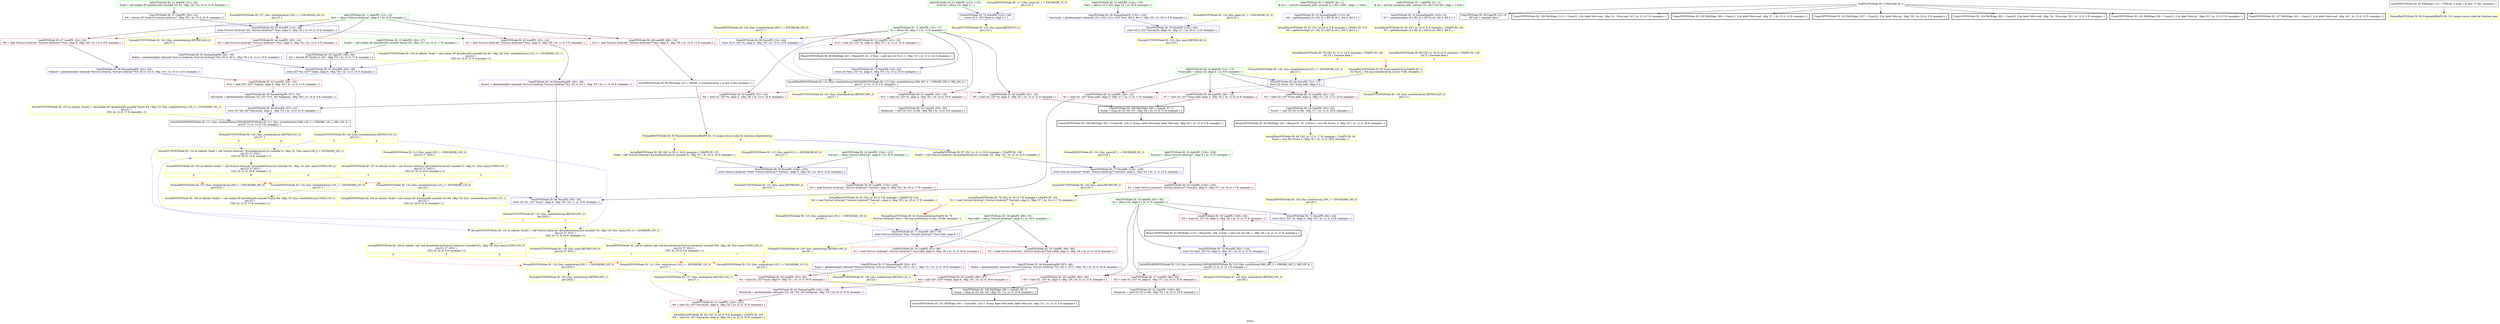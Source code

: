 digraph "SVFG" {
	label="SVFG";

	Node0x62526d8bfd40 [shape=record,color=yellow,penwidth=2,label="{ActualOUTSVFGNode ID: 154 at callsite:   %call = call noalias i8* @malloc(i64 noundef 16) #4, !dbg !26 \{fun: createIntArray\}12V_2 = CSCHI(MR_12V_1)\npts\{22 \}\nCS[\{ ln: 10  cl: 21  fl: example.c \}]}"];
	Node0x62526d8bfd40 -> Node0x62526d8b2cd0[style=dashed];
	Node0x62526d8bfb50 [shape=record,color=yellow,penwidth=2,label="{ActualOUTSVFGNode ID: 153 at callsite:   %call2 = call noalias i8* @malloc(i64 noundef %mul) #4, !dbg !33 \{fun: createIntArray\}14V_2 = CSCHI(MR_14V_1)\npts\{37 \}\nCS[\{ ln: 12  cl: 17  fl: example.c \}]}"];
	Node0x62526d8bfb50 -> Node0x62526d8840c0[style=dashed];
	Node0x62526d8bf930 [shape=record,color=yellow,penwidth=2,label="{ActualOUTSVFGNode ID: 152 at callsite:   %call = call %struct.IntArray* @createIntArray(i32 noundef 5), !dbg !31 \{fun: main\}10V_2 = CSCHI(MR_10V_1)\npts\{22 37 2022 \}\nCS[\{ ln: 30  cl: 24  fl: example.c \}]}"];
	Node0x62526d8bf930 -> Node0x62526d8be910[style=dashed];
	Node0x62526d8bf6a0 [shape=record,color=yellow,penwidth=2,label="{ActualOUTSVFGNode ID: 151 at callsite:   %call1 = call %struct.IntArray* @createIntArray(i32 noundef 10), !dbg !34 \{fun: main\}10V_3 = CSCHI(MR_10V_2)\npts\{22 37 2022 \}\nCS[\{ ln: 31  cl: 24  fl: example.c \}]}"];
	Node0x62526d8bf6a0 -> Node0x62526d8bd220[style=dashed];
	Node0x62526d8bf6a0 -> Node0x62526d8bed50[style=dashed];
	Node0x62526d8bf6a0 -> Node0x62526d8bf2f0[style=dashed];
	Node0x62526d8bf4e0 [shape=record,color=yellow,penwidth=2,label="{ActualINSVFGNode ID: 150 at callsite:   %call = call noalias i8* @malloc(i64 noundef 16) #4, !dbg !26 \{fun: createIntArray\}CSMU(12V_1)\npts\{22 \}\nCS[\{ ln: 10  cl: 21  fl: example.c \}]}"];
	Node0x62526d8bf2f0 [shape=record,color=yellow,penwidth=2,label="{ActualINSVFGNode ID: 149 at callsite:   call void @useIntArray(%struct.IntArray* noundef %0), !dbg !36 \{fun: main\}CSMU(10V_3)\npts\{22 37 2022 \}\nCS[\{ ln: 33  cl: 5  fl: example.c \}]|{<s0>7|<s1>7|<s2>7}}"];
	Node0x62526d8bf2f0:s0 -> Node0x62526d8bb880[style=dashed,color=red];
	Node0x62526d8bf2f0:s1 -> Node0x62526d8bbd70[style=dashed,color=red];
	Node0x62526d8bf2f0:s2 -> Node0x62526d8bbef0[style=dashed,color=red];
	Node0x62526d8bf130 [shape=record,color=yellow,penwidth=2,label="{ActualINSVFGNode ID: 148 at callsite:   %call2 = call noalias i8* @malloc(i64 noundef %mul) #4, !dbg !33 \{fun: createIntArray\}CSMU(14V_1)\npts\{37 \}\nCS[\{ ln: 12  cl: 17  fl: example.c \}]}"];
	Node0x62526d8bef40 [shape=record,color=yellow,penwidth=2,label="{ActualINSVFGNode ID: 147 at callsite:   %call = call %struct.IntArray* @createIntArray(i32 noundef 5), !dbg !31 \{fun: main\}CSMU(10V_1)\npts\{22 37 2022 \}\nCS[\{ ln: 30  cl: 24  fl: example.c \}]|{<s0>5|<s1>5|<s2>5}}"];
	Node0x62526d8bef40:s0 -> Node0x62526d8bc070[style=dashed,color=red];
	Node0x62526d8bef40:s1 -> Node0x62526d8bc260[style=dashed,color=red];
	Node0x62526d8bef40:s2 -> Node0x62526d8bc3e0[style=dashed,color=red];
	Node0x62526d8bed50 [shape=record,color=yellow,penwidth=2,label="{ActualINSVFGNode ID: 146 at callsite:   call void @useIntArray(%struct.IntArray* noundef %1), !dbg !38 \{fun: main\}CSMU(10V_3)\npts\{22 37 2022 \}\nCS[\{ ln: 34  cl: 5  fl: example.c \}]|{<s0>8|<s1>8|<s2>8}}"];
	Node0x62526d8bed50:s0 -> Node0x62526d8bb880[style=dashed,color=red];
	Node0x62526d8bed50:s1 -> Node0x62526d8bbd70[style=dashed,color=red];
	Node0x62526d8bed50:s2 -> Node0x62526d8bbef0[style=dashed,color=red];
	Node0x62526d8be910 [shape=record,color=yellow,penwidth=2,label="{ActualINSVFGNode ID: 145 at callsite:   %call1 = call %struct.IntArray* @createIntArray(i32 noundef 10), !dbg !34 \{fun: main\}CSMU(10V_2)\npts\{22 37 2022 \}\nCS[\{ ln: 31  cl: 24  fl: example.c \}]|{<s0>6|<s1>6|<s2>6}}"];
	Node0x62526d8be910:s0 -> Node0x62526d8bc070[style=dashed,color=red];
	Node0x62526d8be910:s1 -> Node0x62526d8bc260[style=dashed,color=red];
	Node0x62526d8be910:s2 -> Node0x62526d8bc3e0[style=dashed,color=red];
	Node0x62526d8be7c0 [shape=record,color=yellow,penwidth=2,label="{FormalOUTSVFGNode ID: 144 \{fun: createIntArray\}RETMU(22V_2)\npts\{13 \}\n}"];
	Node0x62526d8be670 [shape=record,color=yellow,penwidth=2,label="{FormalOUTSVFGNode ID: 143 \{fun: createIntArray\}RETMU(24V_2)\npts\{15 \}\n}"];
	Node0x62526d8be520 [shape=record,color=yellow,penwidth=2,label="{FormalOUTSVFGNode ID: 142 \{fun: createIntArray\}RETMU(20V_2)\npts\{2022 \}\n|{<s0>5|<s1>6}}"];
	Node0x62526d8be520:s0 -> Node0x62526d8bf930[style=dashed,color=blue];
	Node0x62526d8be520:s1 -> Node0x62526d8bf6a0[style=dashed,color=blue];
	Node0x62526d8be3d0 [shape=record,color=yellow,penwidth=2,label="{FormalOUTSVFGNode ID: 141 \{fun: createIntArray\}RETMU(26V_3)\npts\{17 \}\n}"];
	Node0x62526d8be280 [shape=record,color=yellow,penwidth=2,label="{FormalOUTSVFGNode ID: 140 \{fun: createIntArray\}RETMU(12V_3)\npts\{22 \}\n|{<s0>5|<s1>6}}"];
	Node0x62526d8be280:s0 -> Node0x62526d8bf930[style=dashed,color=blue];
	Node0x62526d8be280:s1 -> Node0x62526d8bf6a0[style=dashed,color=blue];
	Node0x62526d8be0c0 [shape=record,color=yellow,penwidth=2,label="{FormalOUTSVFGNode ID: 139 \{fun: createIntArray\}RETMU(14V_3)\npts\{37 \}\n|{<s0>5|<s1>6}}"];
	Node0x62526d8be0c0:s0 -> Node0x62526d8bf930[style=dashed,color=blue];
	Node0x62526d8be0c0:s1 -> Node0x62526d8bf6a0[style=dashed,color=blue];
	Node0x62526d8bdf70 [shape=record,color=yellow,penwidth=2,label="{FormalOUTSVFGNode ID: 138 \{fun: useIntArray\}RETMU(12V_1)\npts\{22 \}\n}"];
	Node0x62526d8bde20 [shape=record,color=yellow,penwidth=2,label="{FormalOUTSVFGNode ID: 137 \{fun: useIntArray\}RETMU(14V_1)\npts\{37 \}\n}"];
	Node0x62526d8bdcd0 [shape=record,color=yellow,penwidth=2,label="{FormalOUTSVFGNode ID: 136 \{fun: useIntArray\}RETMU(16V_2)\npts\{81 \}\n}"];
	Node0x62526d8bdb80 [shape=record,color=yellow,penwidth=2,label="{FormalOUTSVFGNode ID: 135 \{fun: useIntArray\}RETMU(18V_3)\npts\{83 \}\n}"];
	Node0x62526d8bd9c0 [shape=record,color=yellow,penwidth=2,label="{FormalOUTSVFGNode ID: 134 \{fun: useIntArray\}RETMU(20V_1)\npts\{2022 \}\n}"];
	Node0x62526d8bd870 [shape=record,color=yellow,penwidth=2,label="{FormalOUTSVFGNode ID: 133 \{fun: main\}RETMU(2V_2)\npts\{123 \}\n}"];
	Node0x62526d8bd720 [shape=record,color=yellow,penwidth=2,label="{FormalOUTSVFGNode ID: 132 \{fun: main\}RETMU(4V_2)\npts\{125 \}\n}"];
	Node0x62526d8bd5d0 [shape=record,color=yellow,penwidth=2,label="{FormalOUTSVFGNode ID: 131 \{fun: main\}RETMU(6V_2)\npts\{127 \}\n}"];
	Node0x62526d8bd480 [shape=record,color=yellow,penwidth=2,label="{FormalOUTSVFGNode ID: 130 \{fun: main\}RETMU(8V_2)\npts\{129 \}\n}"];
	Node0x62526d8bd220 [shape=record,color=yellow,penwidth=2,label="{FormalOUTSVFGNode ID: 129 \{fun: main\}RETMU(10V_3)\npts\{22 37 2022 \}\n}"];
	Node0x62526d8bd070 [shape=record,color=yellow,penwidth=2,label="{FormalINSVFGNode ID: 128 \{fun: createIntArray\}22V_1 = ENCHI(MR_22V_0)\npts\{13 \}\n}"];
	Node0x62526d8bd070 -> Node0x62526d8b2940[style=dashed];
	Node0x62526d8bc6e0 [shape=record,color=yellow,penwidth=2,label="{FormalINSVFGNode ID: 127 \{fun: createIntArray\}24V_1 = ENCHI(MR_24V_0)\npts\{15 \}\n}"];
	Node0x62526d8bc6e0 -> Node0x62526d8b2a70[style=dashed];
	Node0x62526d8b1500 [shape=record,color=red,label="{LoadVFGNode ID: 58 LoadPE: [109\<--82]  \n   %8 = load i32, i32* %i, align 4, !dbg !40 \{ ln: 21  cl: 37  fl: example.c \}}"];
	Node0x62526d8b1500 -> Node0x62526d8b55c0[style=solid];
	Node0x62526d8b13a0 [shape=record,color=red,label="{LoadVFGNode ID: 57 LoadPE: [99\<--82]  \n   %5 = load i32, i32* %i, align 4, !dbg !37 \{ ln: 22  cl: 33  fl: example.c \}}"];
	Node0x62526d8b13a0 -> Node0x62526d8aefe0[style=solid];
	Node0x62526d8b1240 [shape=record,color=red,label="{LoadVFGNode ID: 56 LoadPE: [90\<--82]  \n   %0 = load i32, i32* %i, align 4, !dbg !28 \{ ln: 21  cl: 21  fl: example.c \}}"];
	Node0x62526d8b1240 -> Node0x62526d8b6f40[style=solid];
	Node0x62526d8b10e0 [shape=record,color=red,label="{LoadVFGNode ID: 55 LoadPE: [96\<--80]  \n   %3 = load %struct.IntArray*, %struct.IntArray** %arr.addr, align 8, !dbg !34 \{ ln: 22  cl: 23  fl: example.c \}}"];
	Node0x62526d8b10e0 -> Node0x62526d8af980[style=solid];
	Node0x62526d8b0f80 [shape=record,color=red,label="{LoadVFGNode ID: 54 LoadPE: [91\<--80]  \n   %1 = load %struct.IntArray*, %struct.IntArray** %arr.addr, align 8, !dbg !30 \{ ln: 21  cl: 25  fl: example.c \}}"];
	Node0x62526d8b0f80 -> Node0x62526d8af820[style=solid];
	Node0x62526d8b0e20 [shape=record,color=red,label="{LoadVFGNode ID: 53 LoadPE: [54\<--53]  \n   %10 = load i32*, i32** %data4, align 8, !dbg !49 \{ ln: 14  cl: 14  fl: example.c \}}"];
	Node0x62526d8b0e20 -> Node0x62526d8afc40[style=solid];
	Node0x62526d8b0cc0 [shape=record,color=red,label="{LoadVFGNode ID: 52 LoadPE: [61\<--16]  \n   %12 = load i32, i32* %i, align 4, !dbg !53 \{ ln: 13  cl: 32  fl: example.c \}}"];
	Node0x62526d8b0cc0 -> Node0x62526d8b5890[style=solid];
	Node0x62526d8b0b60 [shape=record,color=red,label="{LoadVFGNode ID: 51 LoadPE: [55\<--16]  \n   %11 = load i32, i32* %i, align 4, !dbg !50 \{ ln: 14  cl: 19  fl: example.c \}}"];
	Node0x62526d8b0b60 -> Node0x62526d8aeca0[style=solid];
	Node0x62526d8b0a00 [shape=record,color=red,label="{LoadVFGNode ID: 50 LoadPE: [51\<--16]  \n   %8 = load i32, i32* %i, align 4, !dbg !46 \{ ln: 14  cl: 24  fl: example.c \}}"];
	Node0x62526d8b0a00 -> Node0x62526d8b2f30[style=solid];
	Node0x62526d8b08a0 [shape=record,color=red,label="{LoadVFGNode ID: 49 LoadPE: [47\<--16]  \n   %6 = load i32, i32* %i, align 4, !dbg !41 \{ ln: 13  cl: 21  fl: example.c \}}"];
	Node0x62526d8b08a0 -> Node0x62526d8b7210[style=solid];
	Node0x62526d8b0740 [shape=record,color=red,label="{LoadVFGNode ID: 48 LoadPE: [66\<--14]  \n   %13 = load %struct.IntArray*, %struct.IntArray** %arr, align 8, !dbg !58 \{ ln: 16  cl: 12  fl: example.c \}}"];
	Node0x62526d8b0740 -> Node0x62526d8b52b0[style=solid];
	Node0x62526d8b05e0 [shape=record,color=red,label="{LoadVFGNode ID: 47 LoadPE: [52\<--14]  \n   %9 = load %struct.IntArray*, %struct.IntArray** %arr, align 8, !dbg !48 \{ ln: 14  cl: 9  fl: example.c \}}"];
	Node0x62526d8b05e0 -> Node0x62526d8af6c0[style=solid];
	Node0x62526d8b0480 [shape=record,color=red,label="{LoadVFGNode ID: 46 LoadPE: [39\<--14]  \n   %5 = load %struct.IntArray*, %struct.IntArray** %arr, align 8, !dbg !34 \{ ln: 12  cl: 5  fl: example.c \}}"];
	Node0x62526d8b0480 -> Node0x62526d8af560[style=solid];
	Node0x62526d8b0320 [shape=record,color=red,label="{LoadVFGNode ID: 45 LoadPE: [29\<--14]  \n   %2 = load %struct.IntArray*, %struct.IntArray** %arr, align 8, !dbg !28 \{ ln: 11  cl: 5  fl: example.c \}}"];
	Node0x62526d8b0320 -> Node0x62526d8af400[style=solid];
	Node0x62526d8b01c0 [shape=record,color=red,label="{LoadVFGNode ID: 44 LoadPE: [48\<--12]  \n   %7 = load i32, i32* %size.addr, align 4, !dbg !43 \{ ln: 13  cl: 25  fl: example.c \}}"];
	Node0x62526d8b01c0 -> Node0x62526d8b7210[style=solid];
	Node0x62526d8b0060 [shape=record,color=red,label="{LoadVFGNode ID: 43 LoadPE: [32\<--12]  \n   %3 = load i32, i32* %size.addr, align 4, !dbg !31 \{ ln: 12  cl: 24  fl: example.c \}}"];
	Node0x62526d8b0060 -> Node0x62526d8ae800[style=solid];
	Node0x62526d8aff00 [shape=record,color=red,label="{LoadVFGNode ID: 42 LoadPE: [28\<--12]  \n   %1 = load i32, i32* %size.addr, align 4, !dbg !27 \{ ln: 11  cl: 17  fl: example.c \}}"];
	Node0x62526d8aff00 -> Node0x62526d8b2ba0[style=solid];
	Node0x62526d8afda0 [shape=record,color=purple,label="{GepVFGNode ID: 41 VariantGepPE: [101\<--98]  \n   %arrayidx = getelementptr inbounds i32, i32* %4, i64 %idxprom, !dbg !34 \{ ln: 22  cl: 23  fl: example.c \}}"];
	Node0x62526d8afda0 -> Node0x62526d8b2520[style=solid];
	Node0x62526d8afc40 [shape=record,color=purple,label="{GepVFGNode ID: 40 VariantGepPE: [57\<--54]  \n   %arrayidx = getelementptr inbounds i32, i32* %10, i64 %idxprom, !dbg !48 \{ ln: 14  cl: 9  fl: example.c \}}"];
	Node0x62526d8afc40 -> Node0x62526d8b2f30[style=solid];
	Node0x62526d8afae0 [shape=record,color=purple,label="{GepVFGNode ID: 39 NormalGepPE: [132\<--124]  \n   %arrayidx = getelementptr inbounds [10 x i32], [10 x i32]* %arr, i64 0, i64 0, !dbg !20 \{ ln: 29  cl: 5  fl: example.c \}}"];
	Node0x62526d8afae0 -> Node0x62526d8b3650[style=solid];
	Node0x62526d8af980 [shape=record,color=purple,label="{GepVFGNode ID: 38 NormalGepPE: [97\<--96]  \n   %data = getelementptr inbounds %struct.IntArray, %struct.IntArray* %3, i32 0, i32 0, !dbg !36 \{ ln: 22  cl: 28  fl: example.c \}}"];
	Node0x62526d8af980 -> Node0x62526d8b1fc0[style=solid];
	Node0x62526d8af820 [shape=record,color=purple,label="{GepVFGNode ID: 37 NormalGepPE: [92\<--91]  \n   %size = getelementptr inbounds %struct.IntArray, %struct.IntArray* %1, i32 0, i32 1, !dbg !31 \{ ln: 21  cl: 30  fl: example.c \}}"];
	Node0x62526d8af820 -> Node0x62526d8b1660[style=solid];
	Node0x62526d8af6c0 [shape=record,color=purple,label="{GepVFGNode ID: 36 NormalGepPE: [53\<--52]  \n   %data4 = getelementptr inbounds %struct.IntArray, %struct.IntArray* %9, i32 0, i32 0, !dbg !49 \{ ln: 14  cl: 14  fl: example.c \}}"];
	Node0x62526d8af6c0 -> Node0x62526d8b0e20[style=solid];
	Node0x62526d8af560 [shape=record,color=purple,label="{GepVFGNode ID: 35 NormalGepPE: [40\<--39]  \n   %data = getelementptr inbounds %struct.IntArray, %struct.IntArray* %5, i32 0, i32 0, !dbg !35 \{ ln: 12  cl: 10  fl: example.c \}}"];
	Node0x62526d8af560 -> Node0x62526d8b2cd0[style=solid];
	Node0x62526d8af400 [shape=record,color=purple,label="{GepVFGNode ID: 34 NormalGepPE: [30\<--29]  \n   %size1 = getelementptr inbounds %struct.IntArray, %struct.IntArray* %2, i32 0, i32 1, !dbg !29 \{ ln: 11  cl: 10  fl: example.c \}}"];
	Node0x62526d8af400 -> Node0x62526d8b2ba0[style=solid];
	Node0x62526d8af2a0 [shape=record,color=purple,label="{GepVFGNode ID: 33 NormalGepPE: [113\<--6]  \n   %9 = getelementptr [2 x i8], [2 x i8]* @.str.1, i64 0, i64 0 \{  \}}"];
	Node0x62526d8af2a0 -> Node0x62526d8b3d70[style=solid];
	Node0x62526d8af140 [shape=record,color=purple,label="{GepVFGNode ID: 32 NormalGepPE: [103\<--4]  \n   %7 = getelementptr [4 x i8], [4 x i8]* @.str, i64 0, i64 0 \{  \}}"];
	Node0x62526d8af140 -> Node0x62526d8b3ea0[style=solid];
	Node0x62526d8aefe0 [shape=record,color=black,label="{CopyVFGNode ID: 31 CopyPE: [100\<--99]  \n   %idxprom = sext i32 %5 to i64, !dbg !34 \{ ln: 22  cl: 23  fl: example.c \}}"];
	Node0x62526d8aeca0 [shape=record,color=black,label="{CopyVFGNode ID: 30 CopyPE: [56\<--55]  \n   %idxprom = sext i32 %11 to i64, !dbg !48 \{ ln: 14  cl: 9  fl: example.c \}}"];
	Node0x62526d8ae960 [shape=record,color=black,label="{CopyVFGNode ID: 29 CopyPE: [38\<--36]  \n   %4 = bitcast i8* %call2 to i32*, !dbg !33 \{ ln: 12  cl: 17  fl: example.c \}}"];
	Node0x62526d8ae960 -> Node0x62526d8b2cd0[style=solid];
	Node0x62526d8acde0 [shape=record,color=green,label="{AddrVFGNode ID: 12 AddrPE: [16\<--17]  \n   %i = alloca i32, align 4 \{ ln: 13 fl: example.c \}}"];
	Node0x62526d8acde0 -> Node0x62526d8b08a0[style=solid];
	Node0x62526d8acde0 -> Node0x62526d8b0a00[style=solid];
	Node0x62526d8acde0 -> Node0x62526d8b0b60[style=solid];
	Node0x62526d8acde0 -> Node0x62526d8b0cc0[style=solid];
	Node0x62526d8acde0 -> Node0x62526d8b2e00[style=solid];
	Node0x62526d8acde0 -> Node0x62526d8b3060[style=solid];
	Node0x62526d8acc80 [shape=record,color=green,label="{AddrVFGNode ID: 11 AddrPE: [14\<--15]  \n   %arr = alloca %struct.IntArray*, align 8 \{ ln: 10 fl: example.c \}}"];
	Node0x62526d8acc80 -> Node0x62526d8b0320[style=solid];
	Node0x62526d8acc80 -> Node0x62526d8b0480[style=solid];
	Node0x62526d8acc80 -> Node0x62526d8b05e0[style=solid];
	Node0x62526d8acc80 -> Node0x62526d8b0740[style=solid];
	Node0x62526d8acc80 -> Node0x62526d8b2a70[style=solid];
	Node0x62526d8aca40 [shape=record,color=green,label="{AddrVFGNode ID: 10 AddrPE: [12\<--13]  \n   %size.addr = alloca i32, align 4 \{ ln: 9 fl: example.c \}}"];
	Node0x62526d8aca40 -> Node0x62526d8aff00[style=solid];
	Node0x62526d8aca40 -> Node0x62526d8b0060[style=solid];
	Node0x62526d8aca40 -> Node0x62526d8b01c0[style=solid];
	Node0x62526d8aca40 -> Node0x62526d8b2940[style=solid];
	Node0x62526d892cd0 [shape=record,color=green,label="{AddrVFGNode ID: 2 AddrPE: [6\<--1]  \n @.str.1 = private unnamed_addr constant [2 x i8] c\"n\\00\", align 1 \{ Glob  \}}"];
	Node0x62526d892cd0 -> Node0x62526d8af2a0[style=solid];
	Node0x62526d893420 [shape=record,color=green,label="{AddrVFGNode ID: 1 AddrPE: [4\<--1]  \n @.str = private unnamed_addr constant [4 x i8] c\"%d \\00\", align 1 \{ Glob  \}}"];
	Node0x62526d893420 -> Node0x62526d8af140[style=solid];
	Node0x62526d892be0 [shape=record,color=grey,label="{NullPtrVFGNode ID: 0 PAGNode ID: 3\n}"];
	Node0x62526d892be0 -> Node0x62526d8ae540[style=solid];
	Node0x62526d892be0 -> Node0x62526d8b5d50[style=solid];
	Node0x62526d892be0 -> Node0x62526d8b6220[style=solid];
	Node0x62526d892be0 -> Node0x62526d8b6450[style=solid];
	Node0x62526d892be0 -> Node0x62526d8b6680[style=solid];
	Node0x62526d892be0 -> Node0x62526d8b68b0[style=solid];
	Node0x62526d892be0 -> Node0x62526d8b6d10[style=solid];
	Node0x62526d8acf40 [shape=record,color=green,label="{AddrVFGNode ID: 13 AddrPE: [21\<--22]  \n   %call = call noalias i8* @malloc(i64 noundef 16) #4, !dbg !26 \{ ln: 10  cl: 21  fl: example.c \}}"];
	Node0x62526d8acf40 -> Node0x62526d8ae6a0[style=solid];
	Node0x62526d8ad4d0 [shape=record,color=green,label="{AddrVFGNode ID: 15 AddrPE: [36\<--37]  \n   %call2 = call noalias i8* @malloc(i64 noundef %mul) #4, !dbg !33 \{ ln: 12  cl: 17  fl: example.c \}}"];
	Node0x62526d8ad4d0 -> Node0x62526d8ae960[style=solid];
	Node0x62526d8ad8f0 [shape=record,color=green,label="{AddrVFGNode ID: 18 AddrPE: [80\<--81]  \n   %arr.addr = alloca %struct.IntArray*, align 8 \{ ln: 19 fl: example.c \}}"];
	Node0x62526d8ad8f0 -> Node0x62526d8b0f80[style=solid];
	Node0x62526d8ad8f0 -> Node0x62526d8b10e0[style=solid];
	Node0x62526d8ad8f0 -> Node0x62526d8b3190[style=solid];
	Node0x62526d8ada50 [shape=record,color=green,label="{AddrVFGNode ID: 19 AddrPE: [82\<--83]  \n   %i = alloca i32, align 4 \{ ln: 21 fl: example.c \}}"];
	Node0x62526d8ada50 -> Node0x62526d8b1240[style=solid];
	Node0x62526d8ada50 -> Node0x62526d8b13a0[style=solid];
	Node0x62526d8ada50 -> Node0x62526d8b1500[style=solid];
	Node0x62526d8ada50 -> Node0x62526d8b32c0[style=solid];
	Node0x62526d8ada50 -> Node0x62526d8b33f0[style=solid];
	Node0x62526d8adf60 [shape=record,color=green,label="{AddrVFGNode ID: 22 AddrPE: [122\<--123]  \n   %retval = alloca i32, align 4 \{  \}}"];
	Node0x62526d8adf60 -> Node0x62526d8b3520[style=solid];
	Node0x62526d8ae120 [shape=record,color=green,label="{AddrVFGNode ID: 23 AddrPE: [124\<--125]  \n   %arr = alloca [10 x i32], align 16 \{ ln: 28 fl: example.c \}}"];
	Node0x62526d8ae120 -> Node0x62526d8afae0[style=solid];
	Node0x62526d8ae280 [shape=record,color=green,label="{AddrVFGNode ID: 24 AddrPE: [126\<--127]  \n   %array1 = alloca %struct.IntArray*, align 8 \{ ln: 30 fl: example.c \}}"];
	Node0x62526d8ae280 -> Node0x62526d8b2680[style=solid];
	Node0x62526d8ae280 -> Node0x62526d8b3780[style=solid];
	Node0x62526d8ae3e0 [shape=record,color=green,label="{AddrVFGNode ID: 25 AddrPE: [128\<--129]  \n   %array2 = alloca %struct.IntArray*, align 8 \{ ln: 31 fl: example.c \}}"];
	Node0x62526d8ae3e0 -> Node0x62526d8b27e0[style=solid];
	Node0x62526d8ae3e0 -> Node0x62526d8b38b0[style=solid];
	Node0x62526d8ae540 [shape=record,color=black,label="{CopyVFGNode ID: 26 CopyPE: [2\<--3]  \n i8* null \{ constant data \}}"];
	Node0x62526d8ae6a0 [shape=record,color=black,label="{CopyVFGNode ID: 27 CopyPE: [26\<--21]  \n   %0 = bitcast i8* %call to %struct.IntArray*, !dbg !26 \{ ln: 10  cl: 21  fl: example.c \}}"];
	Node0x62526d8ae6a0 -> Node0x62526d8b2a70[style=solid];
	Node0x62526d8ae800 [shape=record,color=black,label="{CopyVFGNode ID: 28 CopyPE: [33\<--32]  \n   %conv = sext i32 %3 to i64, !dbg !31 \{ ln: 12  cl: 24  fl: example.c \}}"];
	Node0x62526d8ae800 -> Node0x62526d8b5af0[style=solid];
	Node0x62526d8b1660 [shape=record,color=red,label="{LoadVFGNode ID: 59 LoadPE: [93\<--92]  \n   %2 = load i32, i32* %size, align 8, !dbg !31 \{ ln: 21  cl: 30  fl: example.c \}}"];
	Node0x62526d8b1660 -> Node0x62526d8b6f40[style=solid];
	Node0x62526d8b1fc0 [shape=record,color=red,label="{LoadVFGNode ID: 60 LoadPE: [98\<--97]  \n   %4 = load i32*, i32** %data, align 8, !dbg !36 \{ ln: 22  cl: 28  fl: example.c \}}"];
	Node0x62526d8b1fc0 -> Node0x62526d8afda0[style=solid];
	Node0x62526d8b2520 [shape=record,color=red,label="{LoadVFGNode ID: 61 LoadPE: [102\<--101]  \n   %6 = load i32, i32* %arrayidx, align 4, !dbg !34 \{ ln: 22  cl: 23  fl: example.c \}}"];
	Node0x62526d8b2520 -> Node0x62526d8b3fd0[style=solid];
	Node0x62526d8b2680 [shape=record,color=red,label="{LoadVFGNode ID: 62 LoadPE: [142\<--126]  \n   %0 = load %struct.IntArray*, %struct.IntArray** %array1, align 8, !dbg !35 \{ ln: 33  cl: 17  fl: example.c \}}"];
	Node0x62526d8b2680 -> Node0x62526d8b4230[style=solid];
	Node0x62526d8b27e0 [shape=record,color=red,label="{LoadVFGNode ID: 63 LoadPE: [144\<--128]  \n   %1 = load %struct.IntArray*, %struct.IntArray** %array2, align 8, !dbg !37 \{ ln: 34  cl: 17  fl: example.c \}}"];
	Node0x62526d8b27e0 -> Node0x62526d8b3b10[style=solid];
	Node0x62526d8b2940 [shape=record,color=blue,label="{StoreVFGNode ID: 64 StorePE: [12\<--11]  \n   store i32 %size, i32* %size.addr, align 4 \{  \}}"];
	Node0x62526d8b2940 -> Node0x62526d8aff00[style=dashed];
	Node0x62526d8b2940 -> Node0x62526d8b0060[style=dashed];
	Node0x62526d8b2940 -> Node0x62526d8b01c0[style=dashed];
	Node0x62526d8b2940 -> Node0x62526d8be7c0[style=dashed];
	Node0x62526d8b2a70 [shape=record,color=blue,label="{StoreVFGNode ID: 65 StorePE: [14\<--26]  \n   store %struct.IntArray* %0, %struct.IntArray** %arr, align 8, !dbg !25 \{ ln: 10  cl: 15  fl: example.c \}}"];
	Node0x62526d8b2a70 -> Node0x62526d8b0320[style=dashed];
	Node0x62526d8b2a70 -> Node0x62526d8b0480[style=dashed];
	Node0x62526d8b2a70 -> Node0x62526d8b05e0[style=dashed];
	Node0x62526d8b2a70 -> Node0x62526d8b0740[style=dashed];
	Node0x62526d8b2a70 -> Node0x62526d8be670[style=dashed];
	Node0x62526d8b2ba0 [shape=record,color=blue,label="{StoreVFGNode ID: 66 StorePE: [30\<--28]  \n   store i32 %1, i32* %size1, align 8, !dbg !30 \{ ln: 11  cl: 15  fl: example.c \}}"];
	Node0x62526d8b2ba0 -> Node0x62526d8be520[style=dashed];
	Node0x62526d8b2cd0 [shape=record,color=blue,label="{StoreVFGNode ID: 67 StorePE: [40\<--38]  \n   store i32* %4, i32** %data, align 8, !dbg !36 \{ ln: 12  cl: 15  fl: example.c \}}"];
	Node0x62526d8b2cd0 -> Node0x62526d8b0e20[style=dashed];
	Node0x62526d8b2cd0 -> Node0x62526d8be280[style=dashed];
	Node0x62526d8b2e00 [shape=record,color=blue,label="{StoreVFGNode ID: 68 StorePE: [16\<--44]  \n   store i32 0, i32* %i, align 4, !dbg !39 \{ ln: 13  cl: 14  fl: example.c \}}"];
	Node0x62526d8b2e00 -> Node0x62526d8bb0e0[style=dashed];
	Node0x62526d8b2f30 [shape=record,color=blue,label="{StoreVFGNode ID: 69 StorePE: [57\<--51]  \n   store i32 %8, i32* %arrayidx, align 4, !dbg !51 \{ ln: 14  cl: 22  fl: example.c \}}"];
	Node0x62526d8b2f30 -> Node0x62526d8840c0[style=dashed];
	Node0x62526d8b3060 [shape=record,color=blue,label="{StoreVFGNode ID: 70 StorePE: [16\<--62]  \n   store i32 %inc, i32* %i, align 4, !dbg !53 \{ ln: 13  cl: 32  fl: example.c \}}"];
	Node0x62526d8b3060 -> Node0x62526d8bb0e0[style=dashed];
	Node0x62526d8b3190 [shape=record,color=blue,label="{StoreVFGNode ID: 71 StorePE: [80\<--79]  \n   store %struct.IntArray* %arr, %struct.IntArray** %arr.addr, align 8 \{  \}}"];
	Node0x62526d8b3190 -> Node0x62526d8b0f80[style=dashed];
	Node0x62526d8b3190 -> Node0x62526d8b10e0[style=dashed];
	Node0x62526d8b3190 -> Node0x62526d8bdcd0[style=dashed];
	Node0x62526d8b32c0 [shape=record,color=blue,label="{StoreVFGNode ID: 72 StorePE: [82\<--44]  \n   store i32 0, i32* %i, align 4, !dbg !26 \{ ln: 21  cl: 14  fl: example.c \}}"];
	Node0x62526d8b32c0 -> Node0x62526d8275f0[style=dashed];
	Node0x62526d8b33f0 [shape=record,color=blue,label="{StoreVFGNode ID: 73 StorePE: [82\<--110]  \n   store i32 %inc, i32* %i, align 4, !dbg !40 \{ ln: 21  cl: 37  fl: example.c \}}"];
	Node0x62526d8b33f0 -> Node0x62526d8275f0[style=dashed];
	Node0x62526d8b3520 [shape=record,color=blue,label="{StoreVFGNode ID: 74 StorePE: [122\<--44]  \n   store i32 0, i32* %retval, align 4 \{  \}}"];
	Node0x62526d8b3520 -> Node0x62526d8bd870[style=dashed];
	Node0x62526d8b3650 [shape=record,color=blue,label="{StoreVFGNode ID: 75 StorePE: [132\<--44]  \n   store i32 0, i32* %arrayidx, align 16, !dbg !21 \{ ln: 29  cl: 12  fl: example.c \}}"];
	Node0x62526d8b3650 -> Node0x62526d8bd720[style=dashed];
	Node0x62526d8b3780 [shape=record,color=blue,label="{StoreVFGNode ID: 76 StorePE: [126\<--135]  \n   store %struct.IntArray* %call, %struct.IntArray** %array1, align 8, !dbg !30 \{ ln: 30  cl: 15  fl: example.c \}}"];
	Node0x62526d8b3780 -> Node0x62526d8b2680[style=dashed];
	Node0x62526d8b3780 -> Node0x62526d8bd5d0[style=dashed];
	Node0x62526d8b38b0 [shape=record,color=blue,label="{StoreVFGNode ID: 77 StorePE: [128\<--139]  \n   store %struct.IntArray* %call1, %struct.IntArray** %array2, align 8, !dbg !33 \{ ln: 31  cl: 15  fl: example.c \}}"];
	Node0x62526d8b38b0 -> Node0x62526d8b27e0[style=dashed];
	Node0x62526d8b38b0 -> Node0x62526d8bd480[style=dashed];
	Node0x62526d8b39e0 [shape=record,color=yellow,penwidth=2,label="{ActualParmVFGNode ID: 78 CS[\{ ln: 31  cl: 24  fl: example.c \}]ValPN ID: 140\n i32 10 \{ constant data \}|{<s0>6}}"];
	Node0x62526d8b39e0:s0 -> Node0x62526d892fb0[style=solid,color=red];
	Node0x62526d8b3b10 [shape=record,color=yellow,penwidth=2,label="{ActualParmVFGNode ID: 79 CS[\{ ln: 34  cl: 5  fl: example.c \}]ValPN ID: 144\n   %1 = load %struct.IntArray*, %struct.IntArray** %array2, align 8, !dbg !37 \{ ln: 34  cl: 17  fl: example.c \}|{<s0>8}}"];
	Node0x62526d8b3b10:s0 -> Node0x62526d893210[style=solid,color=red];
	Node0x62526d8b3c40 [shape=record,color=yellow,penwidth=2,label="{ActualParmVFGNode ID: 80 CS[\{ ln: 30  cl: 24  fl: example.c \}]ValPN ID: 136\n i32 5 \{ constant data \}|{<s0>5}}"];
	Node0x62526d8b3c40:s0 -> Node0x62526d892fb0[style=solid,color=red];
	Node0x62526d8b3d70 [shape=record,color=yellow,penwidth=2,label="{ActualParmVFGNode ID: 81 CS[\{ ln: 24  cl: 5  fl: example.c \}]ValPN ID: 113\n   %9 = getelementptr [2 x i8], [2 x i8]* @.str.1, i64 0, i64 0 \{  \}}"];
	Node0x62526d8b3ea0 [shape=record,color=yellow,penwidth=2,label="{ActualParmVFGNode ID: 82 CS[\{ ln: 22  cl: 9  fl: example.c \}]ValPN ID: 103\n   %7 = getelementptr [4 x i8], [4 x i8]* @.str, i64 0, i64 0 \{  \}}"];
	Node0x62526d8b3fd0 [shape=record,color=yellow,penwidth=2,label="{ActualParmVFGNode ID: 83 CS[\{ ln: 22  cl: 9  fl: example.c \}]ValPN ID: 102\n   %6 = load i32, i32* %arrayidx, align 4, !dbg !34 \{ ln: 22  cl: 23  fl: example.c \}}"];
	Node0x62526d8b4100 [shape=record,color=yellow,penwidth=2,label="{ActualParmVFGNode ID: 84 CS[\{ ln: 12  cl: 17  fl: example.c \}]ValPN ID: 34\n   %mul = mul i64 %conv, 4, !dbg !32 \{ ln: 12  cl: 29  fl: example.c \}}"];
	Node0x62526d8b4230 [shape=record,color=yellow,penwidth=2,label="{ActualParmVFGNode ID: 85 CS[\{ ln: 33  cl: 5  fl: example.c \}]ValPN ID: 142\n   %0 = load %struct.IntArray*, %struct.IntArray** %array1, align 8, !dbg !35 \{ ln: 33  cl: 17  fl: example.c \}|{<s0>7}}"];
	Node0x62526d8b4230:s0 -> Node0x62526d893210[style=solid,color=red];
	Node0x62526d8b4490 [shape=record,color=yellow,penwidth=2,label="{ActualRetVFGNode ID: 87 CS[\{ ln: 31  cl: 24  fl: example.c \}]ValPN ID: 139\n   %call1 = call %struct.IntArray* @createIntArray(i32 noundef 10), !dbg !34 \{ ln: 31  cl: 24  fl: example.c \}}"];
	Node0x62526d8b4490 -> Node0x62526d8b38b0[style=solid];
	Node0x62526d8b45f0 [shape=record,color=yellow,penwidth=2,label="{ActualRetVFGNode ID: 88 CS[\{ ln: 30  cl: 24  fl: example.c \}]ValPN ID: 135\n   %call = call %struct.IntArray* @createIntArray(i32 noundef 5), !dbg !31 \{ ln: 30  cl: 24  fl: example.c \}}"];
	Node0x62526d8b45f0 -> Node0x62526d8b3780[style=solid];
	Node0x62526d893210 [shape=record,color=yellow,penwidth=2,label="{FormalParmVFGNode ID: 91 Fun[useIntArray]ValPN ID: 79\n %struct.IntArray* %arr \{ 0th arg useIntArray in line: 19 file: example.c \}}"];
	Node0x62526d893210 -> Node0x62526d8b3190[style=solid];
	Node0x62526d892fb0 [shape=record,color=yellow,penwidth=2,label="{FormalParmVFGNode ID: 92 Fun[createIntArray]ValPN ID: 11\n i32 %size \{ 0th arg createIntArray in line: 9 file: example.c \}}"];
	Node0x62526d892fb0 -> Node0x62526d8b2940[style=solid];
	Node0x62526d8b4ce0 [shape=record,color=yellow,penwidth=2,label="{FormalRetVFGNode ID: 93 Fun[main]RetPN ID: 121 unique return node for function main}"];
	Node0x62526d8b4ec0 [shape=record,color=yellow,penwidth=2,label="{FormalRetVFGNode ID: 94 Fun[createIntArray]RetPN ID: 10 unique return node for function createIntArray|{<s0>5|<s1>6}}"];
	Node0x62526d8b4ec0:s0 -> Node0x62526d8b45f0[style=solid,color=blue];
	Node0x62526d8b4ec0:s1 -> Node0x62526d8b4490[style=solid,color=blue];
	Node0x62526d892d60 [shape=record,color=black,label="{IntraPHIVFGNode ID: 95 PAGEdge: [121 = PHI(44, )]    main \{ in line: 27 file: example.c \}}"];
	Node0x62526d892d60 -> Node0x62526d8b4ce0[style=solid];
	Node0x62526d8b52b0 [shape=record,color=black,label="{IntraPHIVFGNode ID: 96 PAGEdge: [10 = PHI(66, )]    createIntArray \{ in line: 9 file: example.c \}}"];
	Node0x62526d8b52b0 -> Node0x62526d8b4ec0[style=solid];
	Node0x62526d8b55c0 [shape=record,color=black,penwidth=2,label="{BinaryOPVFGNode ID: 97 PAGEdge: [110 = Binary(63, 109, )]      %inc = add nsw i32 %8, 1, !dbg !40 \{ ln: 21  cl: 37  fl: example.c \}}"];
	Node0x62526d8b55c0 -> Node0x62526d8b33f0[style=solid];
	Node0x62526d8b5890 [shape=record,color=black,penwidth=2,label="{BinaryOPVFGNode ID: 98 PAGEdge: [62 = Binary(63, 61, )]      %inc = add nsw i32 %12, 1, !dbg !53 \{ ln: 13  cl: 32  fl: example.c \}}"];
	Node0x62526d8b5890 -> Node0x62526d8b3060[style=solid];
	Node0x62526d8b5af0 [shape=record,color=black,penwidth=2,label="{BinaryOPVFGNode ID: 99 PAGEdge: [34 = Binary(35, 33, )]      %mul = mul i64 %conv, 4, !dbg !32 \{ ln: 12  cl: 29  fl: example.c \}}"];
	Node0x62526d8b5af0 -> Node0x62526d8b4100[style=solid];
	Node0x62526d8b5d50 [shape=record,color=black,penwidth=2,label="{UnaryOPVFGNode ID: 100 PAGEdge: [112 = Unary(3, )]      br label %for.cond, !dbg !41, !llvm.loop !42 \{ ln: 21  cl: 5  fl: example.c \}}"];
	Node0x62526d8b5ff0 [shape=record,color=black,penwidth=2,label="{UnaryOPVFGNode ID: 101 PAGEdge: [95 = Unary(94, )]      br i1 %cmp, label %for.body, label %for.end, !dbg !33 \{ ln: 21  cl: 5  fl: example.c \}}"];
	Node0x62526d8b6220 [shape=record,color=black,penwidth=2,label="{UnaryOPVFGNode ID: 102 PAGEdge: [88 = Unary(3, )]      br label %for.cond, !dbg !27 \{ ln: 21  cl: 10  fl: example.c \}}"];
	Node0x62526d8b6450 [shape=record,color=black,penwidth=2,label="{UnaryOPVFGNode ID: 103 PAGEdge: [107 = Unary(3, )]      br label %for.inc, !dbg !39 \{ ln: 23  cl: 5  fl: example.c \}}"];
	Node0x62526d8b6680 [shape=record,color=black,penwidth=2,label="{UnaryOPVFGNode ID: 104 PAGEdge: [65 = Unary(3, )]      br label %for.cond, !dbg !54, !llvm.loop !55 \{ ln: 13  cl: 5  fl: example.c \}}"];
	Node0x62526d8b68b0 [shape=record,color=black,penwidth=2,label="{UnaryOPVFGNode ID: 105 PAGEdge: [59 = Unary(3, )]      br label %for.inc, !dbg !52 \{ ln: 15  cl: 5  fl: example.c \}}"];
	Node0x62526d8b6ae0 [shape=record,color=black,penwidth=2,label="{UnaryOPVFGNode ID: 106 PAGEdge: [50 = Unary(49, )]      br i1 %cmp, label %for.body, label %for.end, !dbg !45 \{ ln: 13  cl: 5  fl: example.c \}}"];
	Node0x62526d8b6d10 [shape=record,color=black,penwidth=2,label="{UnaryOPVFGNode ID: 107 PAGEdge: [45 = Unary(3, )]      br label %for.cond, !dbg !40 \{ ln: 13  cl: 10  fl: example.c \}}"];
	Node0x62526d8b6f40 [shape=record,color=black,penwidth=2,label="{CmpVFGNode ID: 108 PAGEdge: [94 = cmp(93, 90, )]\n    %cmp = icmp slt i32 %0, %2, !dbg !32 \{ ln: 21  cl: 23  fl: example.c \}}"];
	Node0x62526d8b6f40 -> Node0x62526d8b5ff0[style=solid];
	Node0x62526d8b7210 [shape=record,color=black,penwidth=2,label="{CmpVFGNode ID: 109 PAGEdge: [49 = cmp(48, 47, )]\n    %cmp = icmp slt i32 %6, %7, !dbg !44 \{ ln: 13  cl: 23  fl: example.c \}}"];
	Node0x62526d8b7210 -> Node0x62526d8b6ae0[style=solid];
	Node0x62526d8275f0 [shape=record,color=black,label="{IntraMSSAPHISVFGNode ID: 110 \{fun: useIntArray\}MSSAPHISVFGNode ID: 110 \{fun: useIntArray\}MR_18V_3 = PHI(MR_18V_2, MR_18V_4, )\npts\{83 \}\{ ln: 21  cl: 5  fl: example.c \}}"];
	Node0x62526d8275f0 -> Node0x62526d8b1240[style=dashed];
	Node0x62526d8275f0 -> Node0x62526d8b13a0[style=dashed];
	Node0x62526d8275f0 -> Node0x62526d8b1500[style=dashed];
	Node0x62526d8275f0 -> Node0x62526d8b33f0[style=dashed];
	Node0x62526d8275f0 -> Node0x62526d8bdb80[style=dashed];
	Node0x62526d8840c0 [shape=record,color=black,label="{IntraMSSAPHISVFGNode ID: 111 \{fun: createIntArray\}MSSAPHISVFGNode ID: 111 \{fun: createIntArray\}MR_14V_3 = PHI(MR_14V_2, MR_14V_4, )\npts\{37 \}\{ ln: 13  cl: 5  fl: example.c \}}"];
	Node0x62526d8840c0 -> Node0x62526d8b2f30[style=dashed];
	Node0x62526d8840c0 -> Node0x62526d8be0c0[style=dashed];
	Node0x62526d8bb0e0 [shape=record,color=black,label="{IntraMSSAPHISVFGNode ID: 112 \{fun: createIntArray\}MSSAPHISVFGNode ID: 112 \{fun: createIntArray\}MR_26V_3 = PHI(MR_26V_2, MR_26V_4, )\npts\{17 \}\{ ln: 13  cl: 5  fl: example.c \}}"];
	Node0x62526d8bb0e0 -> Node0x62526d8b08a0[style=dashed];
	Node0x62526d8bb0e0 -> Node0x62526d8b0a00[style=dashed];
	Node0x62526d8bb0e0 -> Node0x62526d8b0b60[style=dashed];
	Node0x62526d8bb0e0 -> Node0x62526d8b0cc0[style=dashed];
	Node0x62526d8bb0e0 -> Node0x62526d8b3060[style=dashed];
	Node0x62526d8bb0e0 -> Node0x62526d8be3d0[style=dashed];
	Node0x62526d7f3100 [shape=record,color=yellow,penwidth=2,label="{FormalINSVFGNode ID: 113 \{fun: main\}10V_1 = ENCHI(MR_10V_0)\npts\{22 37 2022 \}\n}"];
	Node0x62526d7f3100 -> Node0x62526d8bef40[style=dashed];
	Node0x62526d7f3560 [shape=record,color=yellow,penwidth=2,label="{FormalINSVFGNode ID: 114 \{fun: main\}8V_1 = ENCHI(MR_8V_0)\npts\{129 \}\n}"];
	Node0x62526d7f3560 -> Node0x62526d8b38b0[style=dashed];
	Node0x62526d7f3610 [shape=record,color=yellow,penwidth=2,label="{FormalINSVFGNode ID: 115 \{fun: main\}6V_1 = ENCHI(MR_6V_0)\npts\{127 \}\n}"];
	Node0x62526d7f3610 -> Node0x62526d8b3780[style=dashed];
	Node0x62526d7f39e0 [shape=record,color=yellow,penwidth=2,label="{FormalINSVFGNode ID: 116 \{fun: main\}4V_1 = ENCHI(MR_4V_0)\npts\{125 \}\n}"];
	Node0x62526d7f39e0 -> Node0x62526d8b3650[style=dashed];
	Node0x62526d7f3db0 [shape=record,color=yellow,penwidth=2,label="{FormalINSVFGNode ID: 117 \{fun: main\}2V_1 = ENCHI(MR_2V_0)\npts\{123 \}\n}"];
	Node0x62526d7f3db0 -> Node0x62526d8b3520[style=dashed];
	Node0x62526d8bb880 [shape=record,color=yellow,penwidth=2,label="{FormalINSVFGNode ID: 118 \{fun: useIntArray\}20V_1 = ENCHI(MR_20V_0)\npts\{2022 \}\n}"];
	Node0x62526d8bb880 -> Node0x62526d8b1660[style=dashed];
	Node0x62526d8bb880 -> Node0x62526d8bd9c0[style=dashed];
	Node0x62526d8bba70 [shape=record,color=yellow,penwidth=2,label="{FormalINSVFGNode ID: 119 \{fun: useIntArray\}16V_1 = ENCHI(MR_16V_0)\npts\{81 \}\n}"];
	Node0x62526d8bba70 -> Node0x62526d8b3190[style=dashed];
	Node0x62526d8bbbf0 [shape=record,color=yellow,penwidth=2,label="{FormalINSVFGNode ID: 120 \{fun: useIntArray\}18V_1 = ENCHI(MR_18V_0)\npts\{83 \}\n}"];
	Node0x62526d8bbbf0 -> Node0x62526d8b32c0[style=dashed];
	Node0x62526d8bbd70 [shape=record,color=yellow,penwidth=2,label="{FormalINSVFGNode ID: 121 \{fun: useIntArray\}14V_1 = ENCHI(MR_14V_0)\npts\{37 \}\n}"];
	Node0x62526d8bbd70 -> Node0x62526d8b2520[style=dashed];
	Node0x62526d8bbd70 -> Node0x62526d8bde20[style=dashed];
	Node0x62526d8bbef0 [shape=record,color=yellow,penwidth=2,label="{FormalINSVFGNode ID: 122 \{fun: useIntArray\}12V_1 = ENCHI(MR_12V_0)\npts\{22 \}\n}"];
	Node0x62526d8bbef0 -> Node0x62526d8b1fc0[style=dashed];
	Node0x62526d8bbef0 -> Node0x62526d8bdf70[style=dashed];
	Node0x62526d8bc070 [shape=record,color=yellow,penwidth=2,label="{FormalINSVFGNode ID: 123 \{fun: createIntArray\}20V_1 = ENCHI(MR_20V_0)\npts\{2022 \}\n}"];
	Node0x62526d8bc070 -> Node0x62526d8b2ba0[style=dashed];
	Node0x62526d8bc260 [shape=record,color=yellow,penwidth=2,label="{FormalINSVFGNode ID: 124 \{fun: createIntArray\}14V_1 = ENCHI(MR_14V_0)\npts\{37 \}\n}"];
	Node0x62526d8bc260 -> Node0x62526d8bf130[style=dashed];
	Node0x62526d8bc3e0 [shape=record,color=yellow,penwidth=2,label="{FormalINSVFGNode ID: 125 \{fun: createIntArray\}12V_1 = ENCHI(MR_12V_0)\npts\{22 \}\n}"];
	Node0x62526d8bc3e0 -> Node0x62526d8bf4e0[style=dashed];
	Node0x62526d8bc560 [shape=record,color=yellow,penwidth=2,label="{FormalINSVFGNode ID: 126 \{fun: createIntArray\}26V_1 = ENCHI(MR_26V_0)\npts\{17 \}\n}"];
	Node0x62526d8bc560 -> Node0x62526d8b2e00[style=dashed];
}
